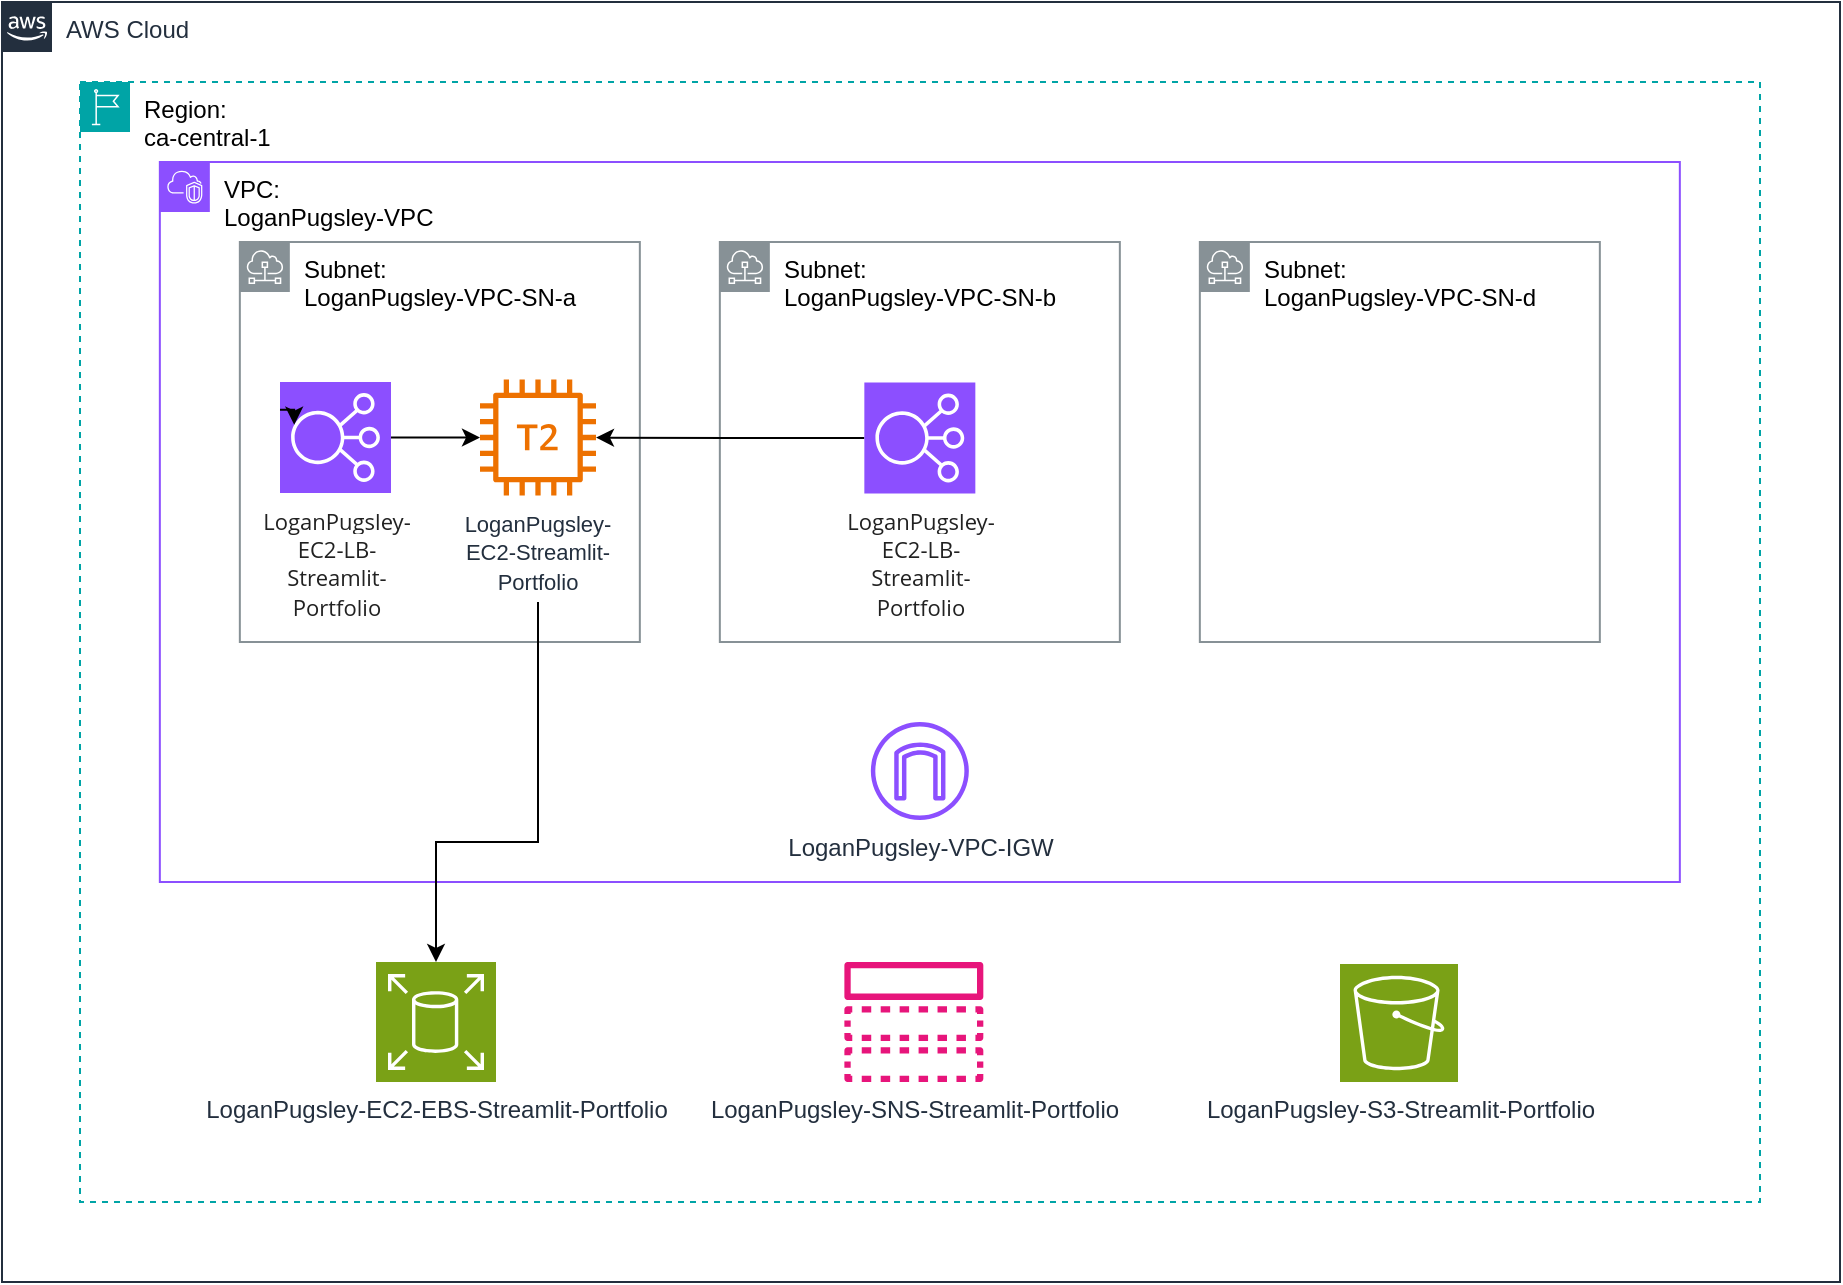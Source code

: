 <mxfile version="24.7.7">
  <diagram name="Page-1" id="LNauo55yWiXB8iWJSIjm">
    <mxGraphModel dx="1468" dy="798" grid="1" gridSize="10" guides="1" tooltips="1" connect="1" arrows="1" fold="1" page="1" pageScale="1" pageWidth="850" pageHeight="1100" math="0" shadow="0">
      <root>
        <mxCell id="0" />
        <mxCell id="1" parent="0" />
        <mxCell id="I8qjJ7ryv6XMK_QHfoCb-13" value="Region:&lt;div&gt;ca-central-1&lt;/div&gt;" style="points=[[0,0],[0.25,0],[0.5,0],[0.75,0],[1,0],[1,0.25],[1,0.5],[1,0.75],[1,1],[0.75,1],[0.5,1],[0.25,1],[0,1],[0,0.75],[0,0.5],[0,0.25]];outlineConnect=0;gradientColor=none;html=1;whiteSpace=wrap;fontSize=12;fontStyle=0;container=1;pointerEvents=0;collapsible=0;recursiveResize=0;shape=mxgraph.aws4.group;grIcon=mxgraph.aws4.group_region;strokeColor=#00A4A6;fillColor=none;verticalAlign=top;align=left;spacingLeft=30;fontColor=#000000;dashed=1;" parent="1" vertex="1">
          <mxGeometry x="40" y="40" width="840" height="560" as="geometry" />
        </mxCell>
        <mxCell id="I8qjJ7ryv6XMK_QHfoCb-22" value="AWS Cloud" style="points=[[0,0],[0.25,0],[0.5,0],[0.75,0],[1,0],[1,0.25],[1,0.5],[1,0.75],[1,1],[0.75,1],[0.5,1],[0.25,1],[0,1],[0,0.75],[0,0.5],[0,0.25]];outlineConnect=0;gradientColor=none;html=1;whiteSpace=wrap;fontSize=12;fontStyle=0;container=1;pointerEvents=0;collapsible=0;recursiveResize=0;shape=mxgraph.aws4.group;grIcon=mxgraph.aws4.group_aws_cloud_alt;strokeColor=#232F3E;fillColor=none;verticalAlign=top;align=left;spacingLeft=30;fontColor=#232F3E;dashed=0;" parent="1" vertex="1">
          <mxGeometry x="1" width="919" height="640" as="geometry" />
        </mxCell>
        <mxCell id="I8qjJ7ryv6XMK_QHfoCb-1" value="VPC:&lt;div&gt;LoganPugsley-VPC&lt;/div&gt;" style="points=[[0,0],[0.25,0],[0.5,0],[0.75,0],[1,0],[1,0.25],[1,0.5],[1,0.75],[1,1],[0.75,1],[0.5,1],[0.25,1],[0,1],[0,0.75],[0,0.5],[0,0.25]];outlineConnect=0;gradientColor=none;html=1;fontSize=12;fontStyle=0;container=1;pointerEvents=0;collapsible=0;recursiveResize=0;shape=mxgraph.aws4.group;grIcon=mxgraph.aws4.group_vpc2;strokeColor=#8C4FFF;fillColor=none;verticalAlign=top;align=left;spacingLeft=30;fontColor=#000000;dashed=0;whiteSpace=wrap;" parent="I8qjJ7ryv6XMK_QHfoCb-22" vertex="1">
          <mxGeometry x="78.92" y="80" width="760" height="360" as="geometry" />
        </mxCell>
        <mxCell id="I8qjJ7ryv6XMK_QHfoCb-2" value="Subnet:&lt;div&gt;LoganPugsley-VPC-SN-a&lt;/div&gt;" style="sketch=0;outlineConnect=0;gradientColor=none;html=1;whiteSpace=wrap;fontSize=12;fontStyle=0;shape=mxgraph.aws4.group;grIcon=mxgraph.aws4.group_subnet;strokeColor=#879196;fillColor=none;verticalAlign=top;align=left;spacingLeft=30;fontColor=#000000;dashed=0;" parent="I8qjJ7ryv6XMK_QHfoCb-1" vertex="1">
          <mxGeometry x="40" y="40" width="200" height="200" as="geometry" />
        </mxCell>
        <mxCell id="I8qjJ7ryv6XMK_QHfoCb-16" value="&lt;span style=&quot;color: rgb(0, 0, 0);&quot;&gt;Subnet:&lt;/span&gt;&lt;div&gt;&lt;span style=&quot;color: rgb(0, 0, 0);&quot;&gt;LoganPugsley-VPC-SN-b&lt;/span&gt;&lt;/div&gt;" style="sketch=0;outlineConnect=0;gradientColor=none;html=1;whiteSpace=wrap;fontSize=12;fontStyle=0;shape=mxgraph.aws4.group;grIcon=mxgraph.aws4.group_subnet;strokeColor=#879196;fillColor=none;verticalAlign=top;align=left;spacingLeft=30;fontColor=#879196;dashed=0;" parent="I8qjJ7ryv6XMK_QHfoCb-1" vertex="1">
          <mxGeometry x="280" y="40" width="200" height="200" as="geometry" />
        </mxCell>
        <mxCell id="I8qjJ7ryv6XMK_QHfoCb-17" value="&lt;span style=&quot;color: rgb(0, 0, 0);&quot;&gt;Subnet:&lt;/span&gt;&lt;div&gt;&lt;span style=&quot;color: rgb(0, 0, 0);&quot;&gt;LoganPugsley-VPC-SN-d&lt;/span&gt;&lt;/div&gt;" style="sketch=0;outlineConnect=0;gradientColor=none;html=1;whiteSpace=wrap;fontSize=12;fontStyle=0;shape=mxgraph.aws4.group;grIcon=mxgraph.aws4.group_subnet;strokeColor=#879196;fillColor=none;verticalAlign=top;align=left;spacingLeft=30;fontColor=#879196;dashed=0;" parent="I8qjJ7ryv6XMK_QHfoCb-1" vertex="1">
          <mxGeometry x="520" y="40" width="200" height="200" as="geometry" />
        </mxCell>
        <mxCell id="X5KTx0x9s-T5q-ZpGmjI-1" style="edgeStyle=orthogonalEdgeStyle;rounded=0;orthogonalLoop=1;jettySize=auto;html=1;" edge="1" parent="I8qjJ7ryv6XMK_QHfoCb-1" source="I8qjJ7ryv6XMK_QHfoCb-18" target="I8qjJ7ryv6XMK_QHfoCb-15">
          <mxGeometry relative="1" as="geometry" />
        </mxCell>
        <mxCell id="I8qjJ7ryv6XMK_QHfoCb-18" value="&lt;span style=&quot;color: rgba(0, 0, 0, 0.87); font-family: &amp;quot;Open Sans&amp;quot;, sans-serif; font-size: 11px; text-align: left; white-space: pre-wrap; background-color: rgb(255, 255, 255);&quot;&gt;LoganPugsley-EC2-LB-Streamlit-Portfolio&lt;/span&gt;" style="sketch=0;points=[[0,0,0],[0.25,0,0],[0.5,0,0],[0.75,0,0],[1,0,0],[0,1,0],[0.25,1,0],[0.5,1,0],[0.75,1,0],[1,1,0],[0,0.25,0],[0,0.5,0],[0,0.75,0],[1,0.25,0],[1,0.5,0],[1,0.75,0]];outlineConnect=0;fontColor=#232F3E;fillColor=#8C4FFF;strokeColor=#ffffff;dashed=0;verticalLabelPosition=bottom;verticalAlign=top;align=center;html=1;fontSize=11;fontStyle=0;aspect=fixed;shape=mxgraph.aws4.resourceIcon;resIcon=mxgraph.aws4.elastic_load_balancing;" parent="I8qjJ7ryv6XMK_QHfoCb-1" vertex="1">
          <mxGeometry x="60.08" y="110" width="55.5" height="55.5" as="geometry" />
        </mxCell>
        <mxCell id="I8qjJ7ryv6XMK_QHfoCb-15" value="&lt;font style=&quot;font-size: 11px;&quot;&gt;LoganPugsley-EC2-Streamlit-Portfolio&lt;/font&gt;" style="sketch=0;outlineConnect=0;fontColor=#232F3E;gradientColor=none;fillColor=#ED7100;strokeColor=none;dashed=0;verticalLabelPosition=bottom;verticalAlign=top;align=center;html=1;fontSize=12;fontStyle=0;aspect=fixed;pointerEvents=1;shape=mxgraph.aws4.t2_instance;whiteSpace=wrap;" parent="I8qjJ7ryv6XMK_QHfoCb-1" vertex="1">
          <mxGeometry x="160.08" y="108.75" width="58" height="58" as="geometry" />
        </mxCell>
        <mxCell id="I8qjJ7ryv6XMK_QHfoCb-20" style="edgeStyle=orthogonalEdgeStyle;rounded=0;orthogonalLoop=1;jettySize=auto;html=1;exitX=0;exitY=0.25;exitDx=0;exitDy=0;exitPerimeter=0;entryX=0.128;entryY=0.385;entryDx=0;entryDy=0;entryPerimeter=0;" parent="I8qjJ7ryv6XMK_QHfoCb-1" source="I8qjJ7ryv6XMK_QHfoCb-18" target="I8qjJ7ryv6XMK_QHfoCb-18" edge="1">
          <mxGeometry relative="1" as="geometry" />
        </mxCell>
        <mxCell id="I8qjJ7ryv6XMK_QHfoCb-23" value="LoganPugsley-VPC-IGW" style="sketch=0;outlineConnect=0;fontColor=#232F3E;gradientColor=none;fillColor=#8C4FFF;strokeColor=none;dashed=0;verticalLabelPosition=bottom;verticalAlign=top;align=center;html=1;fontSize=12;fontStyle=0;aspect=fixed;pointerEvents=1;shape=mxgraph.aws4.internet_gateway;" parent="I8qjJ7ryv6XMK_QHfoCb-1" vertex="1">
          <mxGeometry x="355.5" y="280" width="49" height="49" as="geometry" />
        </mxCell>
        <mxCell id="X5KTx0x9s-T5q-ZpGmjI-7" style="edgeStyle=orthogonalEdgeStyle;rounded=0;orthogonalLoop=1;jettySize=auto;html=1;" edge="1" parent="I8qjJ7ryv6XMK_QHfoCb-1" source="X5KTx0x9s-T5q-ZpGmjI-6" target="I8qjJ7ryv6XMK_QHfoCb-15">
          <mxGeometry relative="1" as="geometry" />
        </mxCell>
        <mxCell id="X5KTx0x9s-T5q-ZpGmjI-6" value="&lt;span style=&quot;color: rgba(0, 0, 0, 0.87); font-family: &amp;quot;Open Sans&amp;quot;, sans-serif; font-size: 11px; text-align: left; white-space: pre-wrap; background-color: rgb(255, 255, 255);&quot;&gt;LoganPugsley-EC2-LB-Streamlit-Portfolio&lt;/span&gt;" style="sketch=0;points=[[0,0,0],[0.25,0,0],[0.5,0,0],[0.75,0,0],[1,0,0],[0,1,0],[0.25,1,0],[0.5,1,0],[0.75,1,0],[1,1,0],[0,0.25,0],[0,0.5,0],[0,0.75,0],[1,0.25,0],[1,0.5,0],[1,0.75,0]];outlineConnect=0;fontColor=#232F3E;fillColor=#8C4FFF;strokeColor=#ffffff;dashed=0;verticalLabelPosition=bottom;verticalAlign=top;align=center;html=1;fontSize=11;fontStyle=0;aspect=fixed;shape=mxgraph.aws4.resourceIcon;resIcon=mxgraph.aws4.elastic_load_balancing;" vertex="1" parent="I8qjJ7ryv6XMK_QHfoCb-1">
          <mxGeometry x="352.25" y="110.25" width="55.5" height="55.5" as="geometry" />
        </mxCell>
        <mxCell id="I8qjJ7ryv6XMK_QHfoCb-24" value="LoganPugsley-SNS-Streamlit-Portfolio" style="sketch=0;outlineConnect=0;fontColor=#232F3E;gradientColor=none;fillColor=#E7157B;strokeColor=none;dashed=0;verticalLabelPosition=bottom;verticalAlign=top;align=center;html=1;fontSize=12;fontStyle=0;aspect=fixed;pointerEvents=1;shape=mxgraph.aws4.topic;" parent="I8qjJ7ryv6XMK_QHfoCb-22" vertex="1">
          <mxGeometry x="421" y="480" width="69.85" height="60" as="geometry" />
        </mxCell>
        <mxCell id="I8qjJ7ryv6XMK_QHfoCb-25" value="LoganPugsley-S3-Streamlit-Portfolio" style="sketch=0;points=[[0,0,0],[0.25,0,0],[0.5,0,0],[0.75,0,0],[1,0,0],[0,1,0],[0.25,1,0],[0.5,1,0],[0.75,1,0],[1,1,0],[0,0.25,0],[0,0.5,0],[0,0.75,0],[1,0.25,0],[1,0.5,0],[1,0.75,0]];outlineConnect=0;fontColor=#232F3E;fillColor=#7AA116;strokeColor=#ffffff;dashed=0;verticalLabelPosition=bottom;verticalAlign=top;align=center;html=1;fontSize=12;fontStyle=0;aspect=fixed;shape=mxgraph.aws4.resourceIcon;resIcon=mxgraph.aws4.s3;" parent="I8qjJ7ryv6XMK_QHfoCb-22" vertex="1">
          <mxGeometry x="669" y="481" width="59" height="59" as="geometry" />
        </mxCell>
        <mxCell id="X5KTx0x9s-T5q-ZpGmjI-3" value="LoganPugsley-EC2-EBS-Streamlit-Portfolio" style="sketch=0;points=[[0,0,0],[0.25,0,0],[0.5,0,0],[0.75,0,0],[1,0,0],[0,1,0],[0.25,1,0],[0.5,1,0],[0.75,1,0],[1,1,0],[0,0.25,0],[0,0.5,0],[0,0.75,0],[1,0.25,0],[1,0.5,0],[1,0.75,0]];outlineConnect=0;fontColor=#232F3E;fillColor=#7AA116;strokeColor=#ffffff;dashed=0;verticalLabelPosition=bottom;verticalAlign=top;align=center;html=1;fontSize=12;fontStyle=0;aspect=fixed;shape=mxgraph.aws4.resourceIcon;resIcon=mxgraph.aws4.elastic_block_store;" vertex="1" parent="I8qjJ7ryv6XMK_QHfoCb-22">
          <mxGeometry x="187" y="480" width="60" height="60" as="geometry" />
        </mxCell>
        <mxCell id="X5KTx0x9s-T5q-ZpGmjI-8" style="edgeStyle=orthogonalEdgeStyle;rounded=0;orthogonalLoop=1;jettySize=auto;html=1;entryX=0.5;entryY=0;entryDx=0;entryDy=0;entryPerimeter=0;" edge="1" parent="I8qjJ7ryv6XMK_QHfoCb-22" target="X5KTx0x9s-T5q-ZpGmjI-3">
          <mxGeometry relative="1" as="geometry">
            <mxPoint x="268" y="300" as="sourcePoint" />
            <Array as="points">
              <mxPoint x="268" y="420" />
              <mxPoint x="217" y="420" />
            </Array>
          </mxGeometry>
        </mxCell>
      </root>
    </mxGraphModel>
  </diagram>
</mxfile>

